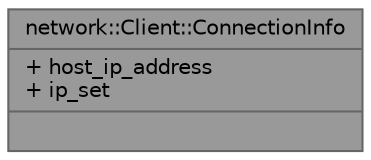 digraph "network::Client::ConnectionInfo"
{
 // LATEX_PDF_SIZE
  bgcolor="transparent";
  edge [fontname=Helvetica,fontsize=10,labelfontname=Helvetica,labelfontsize=10];
  node [fontname=Helvetica,fontsize=10,shape=box,height=0.2,width=0.4];
  Node1 [shape=record,label="{network::Client::ConnectionInfo\n|+ host_ip_address\l+ ip_set\l|}",height=0.2,width=0.4,color="gray40", fillcolor="grey60", style="filled", fontcolor="black",tooltip=" "];
}
